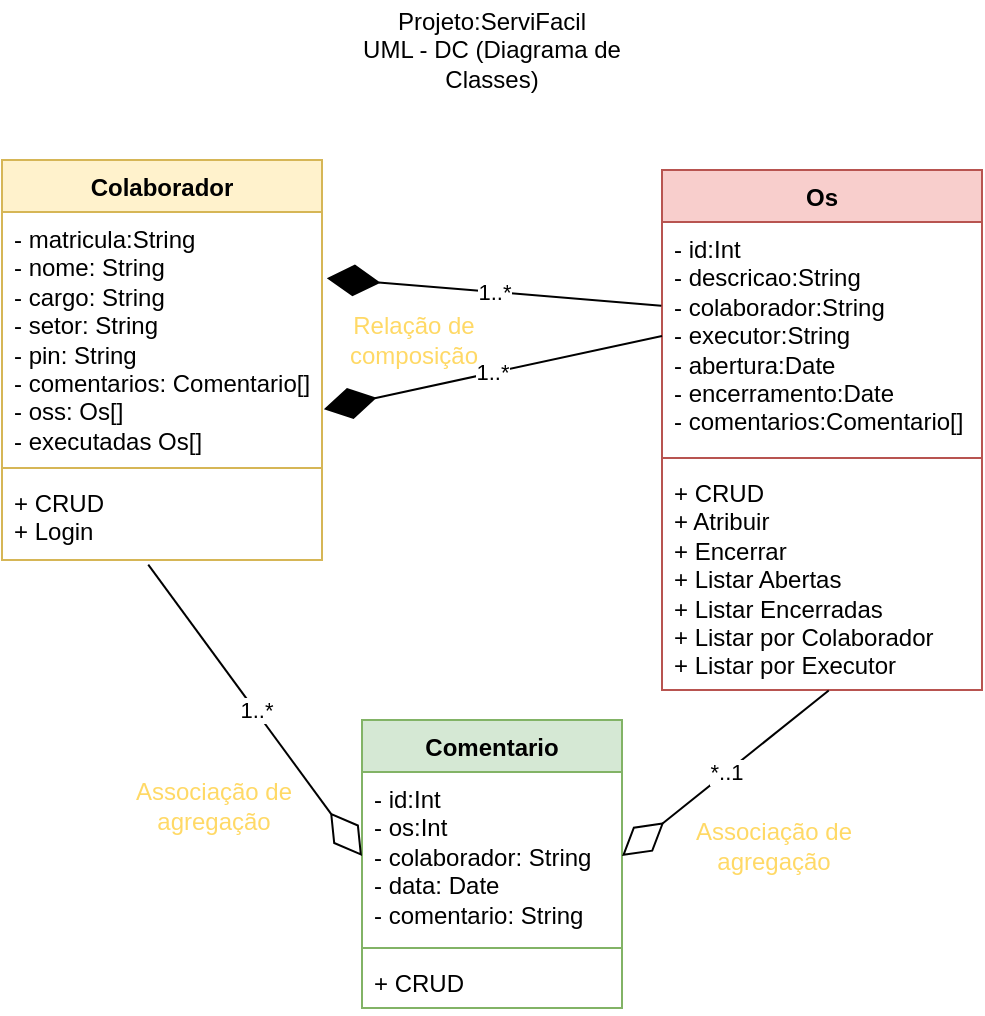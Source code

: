 <mxfile version="24.7.8">
  <diagram name="Página-1" id="M4fQSMDmjv9kyhwE_dWf">
    <mxGraphModel dx="683" dy="371" grid="1" gridSize="10" guides="1" tooltips="1" connect="1" arrows="1" fold="1" page="1" pageScale="1" pageWidth="827" pageHeight="1169" math="0" shadow="0">
      <root>
        <mxCell id="0" />
        <mxCell id="1" parent="0" />
        <mxCell id="pg5mG8YoX6Y0HHWljKak-1" value="&lt;div&gt;Projeto:ServiFacil&lt;/div&gt;&lt;div&gt;UML - DC (&lt;span style=&quot;background-color: initial;&quot;&gt;Diagrama de Classes)&lt;/span&gt;&lt;/div&gt;" style="text;html=1;align=center;verticalAlign=middle;whiteSpace=wrap;rounded=0;" parent="1" vertex="1">
          <mxGeometry x="329" y="40" width="170" height="50" as="geometry" />
        </mxCell>
        <mxCell id="pg5mG8YoX6Y0HHWljKak-2" value="Colaborador" style="swimlane;fontStyle=1;align=center;verticalAlign=top;childLayout=stackLayout;horizontal=1;startSize=26;horizontalStack=0;resizeParent=1;resizeParentMax=0;resizeLast=0;collapsible=1;marginBottom=0;whiteSpace=wrap;html=1;fillColor=#fff2cc;strokeColor=#d6b656;" parent="1" vertex="1">
          <mxGeometry x="169" y="120" width="160" height="200" as="geometry" />
        </mxCell>
        <mxCell id="pg5mG8YoX6Y0HHWljKak-3" value="&lt;div&gt;- matricula:String&lt;/div&gt;&lt;div&gt;- nome: String&lt;/div&gt;&lt;div&gt;- cargo: String&lt;/div&gt;&lt;div&gt;- setor: String&lt;/div&gt;&lt;div&gt;- pin: String&lt;/div&gt;&lt;div&gt;- comentarios: Comentario[]&lt;/div&gt;&lt;div&gt;- oss: Os[]&lt;/div&gt;&lt;div&gt;- executadas Os[]&lt;/div&gt;" style="text;strokeColor=none;fillColor=none;align=left;verticalAlign=top;spacingLeft=4;spacingRight=4;overflow=hidden;rotatable=0;points=[[0,0.5],[1,0.5]];portConstraint=eastwest;whiteSpace=wrap;html=1;" parent="pg5mG8YoX6Y0HHWljKak-2" vertex="1">
          <mxGeometry y="26" width="160" height="124" as="geometry" />
        </mxCell>
        <mxCell id="pg5mG8YoX6Y0HHWljKak-4" value="" style="line;strokeWidth=1;fillColor=none;align=left;verticalAlign=middle;spacingTop=-1;spacingLeft=3;spacingRight=3;rotatable=0;labelPosition=right;points=[];portConstraint=eastwest;strokeColor=inherit;" parent="pg5mG8YoX6Y0HHWljKak-2" vertex="1">
          <mxGeometry y="150" width="160" height="8" as="geometry" />
        </mxCell>
        <mxCell id="pg5mG8YoX6Y0HHWljKak-5" value="+ CRUD&lt;div&gt;+ Login&lt;/div&gt;" style="text;strokeColor=none;fillColor=none;align=left;verticalAlign=top;spacingLeft=4;spacingRight=4;overflow=hidden;rotatable=0;points=[[0,0.5],[1,0.5]];portConstraint=eastwest;whiteSpace=wrap;html=1;" parent="pg5mG8YoX6Y0HHWljKak-2" vertex="1">
          <mxGeometry y="158" width="160" height="42" as="geometry" />
        </mxCell>
        <mxCell id="pg5mG8YoX6Y0HHWljKak-6" value="Os" style="swimlane;fontStyle=1;align=center;verticalAlign=top;childLayout=stackLayout;horizontal=1;startSize=26;horizontalStack=0;resizeParent=1;resizeParentMax=0;resizeLast=0;collapsible=1;marginBottom=0;whiteSpace=wrap;html=1;fillColor=#f8cecc;strokeColor=#b85450;" parent="1" vertex="1">
          <mxGeometry x="499" y="125" width="160" height="260" as="geometry" />
        </mxCell>
        <mxCell id="pg5mG8YoX6Y0HHWljKak-7" value="&lt;div&gt;- id:Int&lt;/div&gt;&lt;div&gt;- descricao:String&lt;/div&gt;&lt;div&gt;- colaborador:String&lt;/div&gt;&lt;div&gt;- executor:String&lt;/div&gt;&lt;div&gt;- abertura:Date&lt;/div&gt;&lt;div&gt;- encerramento:Date&lt;/div&gt;&lt;div&gt;- comentarios:Comentario[]&lt;/div&gt;" style="text;strokeColor=none;fillColor=none;align=left;verticalAlign=top;spacingLeft=4;spacingRight=4;overflow=hidden;rotatable=0;points=[[0,0.5],[1,0.5]];portConstraint=eastwest;whiteSpace=wrap;html=1;" parent="pg5mG8YoX6Y0HHWljKak-6" vertex="1">
          <mxGeometry y="26" width="160" height="114" as="geometry" />
        </mxCell>
        <mxCell id="pg5mG8YoX6Y0HHWljKak-8" value="" style="line;strokeWidth=1;fillColor=none;align=left;verticalAlign=middle;spacingTop=-1;spacingLeft=3;spacingRight=3;rotatable=0;labelPosition=right;points=[];portConstraint=eastwest;strokeColor=inherit;" parent="pg5mG8YoX6Y0HHWljKak-6" vertex="1">
          <mxGeometry y="140" width="160" height="8" as="geometry" />
        </mxCell>
        <mxCell id="pg5mG8YoX6Y0HHWljKak-9" value="+ CRUD&lt;div&gt;+ Atribuir&lt;/div&gt;&lt;div&gt;+ Encerrar&lt;/div&gt;&lt;div&gt;+ Listar Abertas&lt;/div&gt;&lt;div&gt;+ Listar Encerradas&lt;/div&gt;&lt;div&gt;+ Listar por Colaborador&lt;/div&gt;&lt;div&gt;+ Listar por Executor&lt;/div&gt;" style="text;strokeColor=none;fillColor=none;align=left;verticalAlign=top;spacingLeft=4;spacingRight=4;overflow=hidden;rotatable=0;points=[[0,0.5],[1,0.5]];portConstraint=eastwest;whiteSpace=wrap;html=1;" parent="pg5mG8YoX6Y0HHWljKak-6" vertex="1">
          <mxGeometry y="148" width="160" height="112" as="geometry" />
        </mxCell>
        <mxCell id="pg5mG8YoX6Y0HHWljKak-10" value="Comentario" style="swimlane;fontStyle=1;align=center;verticalAlign=top;childLayout=stackLayout;horizontal=1;startSize=26;horizontalStack=0;resizeParent=1;resizeParentMax=0;resizeLast=0;collapsible=1;marginBottom=0;whiteSpace=wrap;html=1;fillColor=#d5e8d4;strokeColor=#82b366;" parent="1" vertex="1">
          <mxGeometry x="349" y="400" width="130" height="144" as="geometry" />
        </mxCell>
        <mxCell id="pg5mG8YoX6Y0HHWljKak-11" value="&lt;div&gt;- id:Int&lt;/div&gt;&lt;div&gt;- os:Int&lt;/div&gt;&lt;div&gt;- colaborador: String&lt;/div&gt;&lt;div&gt;- data: Date&lt;/div&gt;&lt;div&gt;- comentario: String&lt;/div&gt;" style="text;strokeColor=none;fillColor=none;align=left;verticalAlign=top;spacingLeft=4;spacingRight=4;overflow=hidden;rotatable=0;points=[[0,0.5],[1,0.5]];portConstraint=eastwest;whiteSpace=wrap;html=1;" parent="pg5mG8YoX6Y0HHWljKak-10" vertex="1">
          <mxGeometry y="26" width="130" height="84" as="geometry" />
        </mxCell>
        <mxCell id="pg5mG8YoX6Y0HHWljKak-12" value="" style="line;strokeWidth=1;fillColor=none;align=left;verticalAlign=middle;spacingTop=-1;spacingLeft=3;spacingRight=3;rotatable=0;labelPosition=right;points=[];portConstraint=eastwest;strokeColor=inherit;" parent="pg5mG8YoX6Y0HHWljKak-10" vertex="1">
          <mxGeometry y="110" width="130" height="8" as="geometry" />
        </mxCell>
        <mxCell id="pg5mG8YoX6Y0HHWljKak-13" value="+ CRUD" style="text;strokeColor=none;fillColor=none;align=left;verticalAlign=top;spacingLeft=4;spacingRight=4;overflow=hidden;rotatable=0;points=[[0,0.5],[1,0.5]];portConstraint=eastwest;whiteSpace=wrap;html=1;" parent="pg5mG8YoX6Y0HHWljKak-10" vertex="1">
          <mxGeometry y="118" width="130" height="26" as="geometry" />
        </mxCell>
        <mxCell id="pg5mG8YoX6Y0HHWljKak-14" value="1..*" style="endArrow=diamondThin;endFill=1;endSize=24;html=1;rounded=0;exitX=-0.002;exitY=0.367;exitDx=0;exitDy=0;exitPerimeter=0;entryX=1.015;entryY=0.267;entryDx=0;entryDy=0;entryPerimeter=0;" parent="1" source="pg5mG8YoX6Y0HHWljKak-7" target="pg5mG8YoX6Y0HHWljKak-3" edge="1">
          <mxGeometry width="160" relative="1" as="geometry">
            <mxPoint x="310" y="265" as="sourcePoint" />
            <mxPoint x="470" y="265" as="targetPoint" />
          </mxGeometry>
        </mxCell>
        <mxCell id="pg5mG8YoX6Y0HHWljKak-15" value="1..*" style="endArrow=diamondThin;endFill=1;endSize=24;html=1;rounded=0;exitX=0;exitY=0.5;exitDx=0;exitDy=0;entryX=1.006;entryY=0.795;entryDx=0;entryDy=0;entryPerimeter=0;" parent="1" source="pg5mG8YoX6Y0HHWljKak-7" target="pg5mG8YoX6Y0HHWljKak-3" edge="1">
          <mxGeometry width="160" relative="1" as="geometry">
            <mxPoint x="471" y="156" as="sourcePoint" />
            <mxPoint x="310" y="198" as="targetPoint" />
          </mxGeometry>
        </mxCell>
        <mxCell id="pg5mG8YoX6Y0HHWljKak-16" value="*..1" style="endArrow=diamondThin;endFill=0;endSize=24;html=1;rounded=0;entryX=1;entryY=0.5;entryDx=0;entryDy=0;exitX=0.521;exitY=1.002;exitDx=0;exitDy=0;exitPerimeter=0;" parent="1" source="pg5mG8YoX6Y0HHWljKak-9" target="pg5mG8YoX6Y0HHWljKak-11" edge="1">
          <mxGeometry width="160" relative="1" as="geometry">
            <mxPoint x="580" y="410" as="sourcePoint" />
            <mxPoint x="470" y="265" as="targetPoint" />
          </mxGeometry>
        </mxCell>
        <mxCell id="pg5mG8YoX6Y0HHWljKak-17" value="1..*" style="endArrow=diamondThin;endFill=0;endSize=24;html=1;rounded=0;exitX=0.457;exitY=1.056;exitDx=0;exitDy=0;exitPerimeter=0;entryX=0;entryY=0.5;entryDx=0;entryDy=0;" parent="1" source="pg5mG8YoX6Y0HHWljKak-5" target="pg5mG8YoX6Y0HHWljKak-11" edge="1">
          <mxGeometry width="160" relative="1" as="geometry">
            <mxPoint x="578" y="308" as="sourcePoint" />
            <mxPoint x="480" y="413" as="targetPoint" />
          </mxGeometry>
        </mxCell>
        <mxCell id="lVQk0_n7KyqGPOaofhyj-1" value="Relação de composição" style="text;html=1;align=center;verticalAlign=middle;whiteSpace=wrap;rounded=0;fontColor=#FFD966;" vertex="1" parent="1">
          <mxGeometry x="340" y="190" width="70" height="40" as="geometry" />
        </mxCell>
        <mxCell id="lVQk0_n7KyqGPOaofhyj-2" value="Associação de agregação" style="text;html=1;align=center;verticalAlign=middle;whiteSpace=wrap;rounded=0;fontColor=#FFD966;" vertex="1" parent="1">
          <mxGeometry x="230" y="420" width="90" height="45" as="geometry" />
        </mxCell>
        <mxCell id="lVQk0_n7KyqGPOaofhyj-3" value="Associação de agregação" style="text;html=1;align=center;verticalAlign=middle;whiteSpace=wrap;rounded=0;fontColor=#FFD966;" vertex="1" parent="1">
          <mxGeometry x="510" y="440" width="90" height="45" as="geometry" />
        </mxCell>
      </root>
    </mxGraphModel>
  </diagram>
</mxfile>
